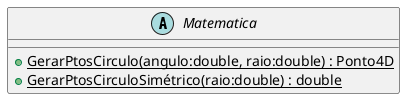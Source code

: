 @startuml
abstract class Matematica {
    + {static} GerarPtosCirculo(angulo:double, raio:double) : Ponto4D
    + {static} GerarPtosCirculoSimétrico(raio:double) : double
}
@enduml
